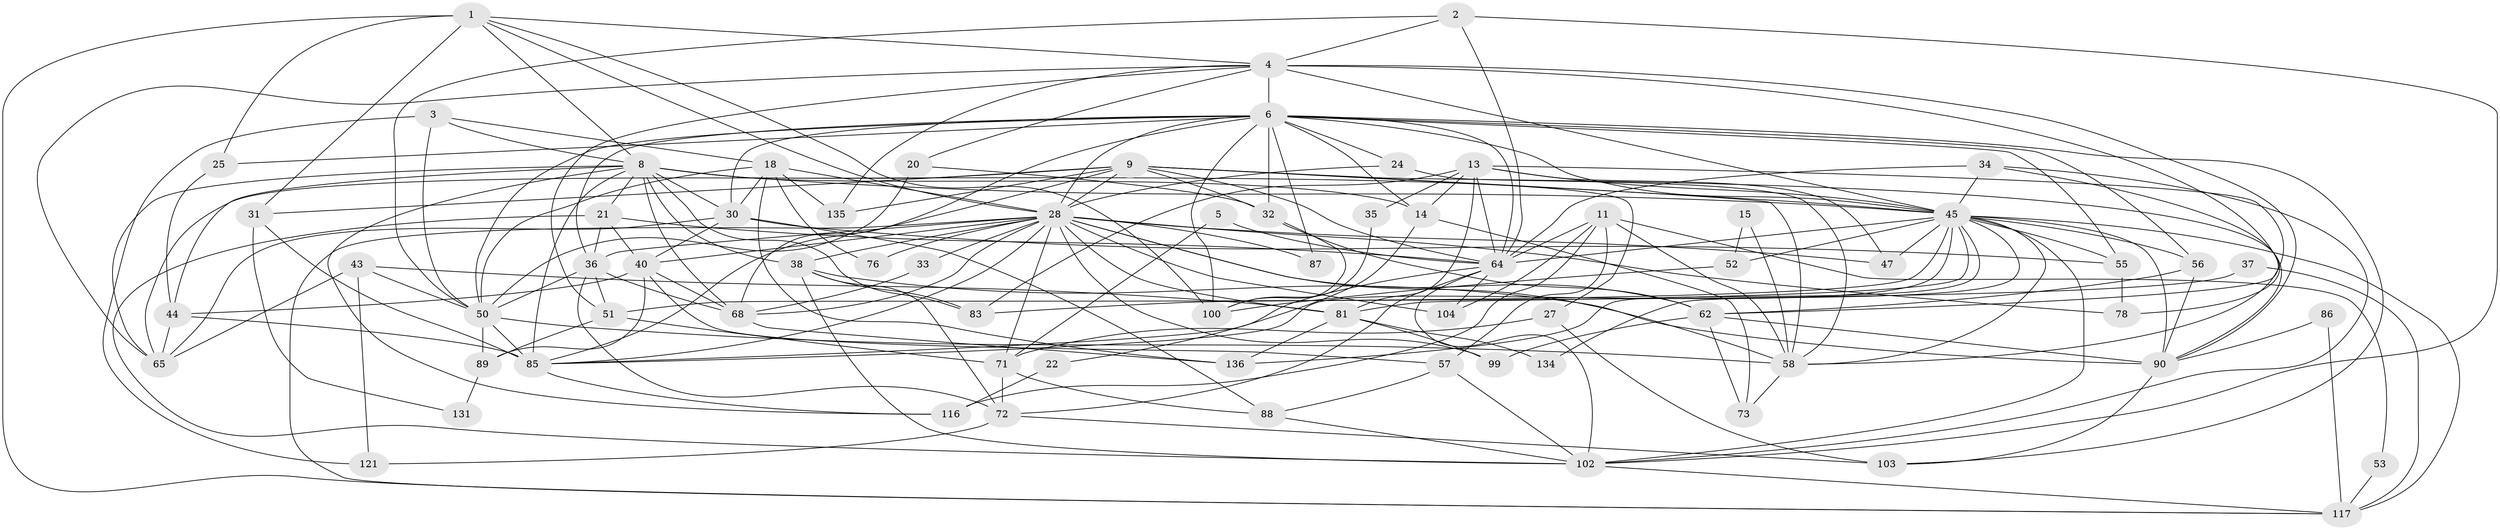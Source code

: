 // original degree distribution, {3: 0.2746478873239437, 2: 0.14788732394366197, 6: 0.14788732394366197, 5: 0.14788732394366197, 4: 0.24647887323943662, 8: 0.007042253521126761, 7: 0.02112676056338028, 9: 0.007042253521126761}
// Generated by graph-tools (version 1.1) at 2025/15/03/09/25 04:15:18]
// undirected, 71 vertices, 199 edges
graph export_dot {
graph [start="1"]
  node [color=gray90,style=filled];
  1 [super="+26+59"];
  2 [super="+42"];
  3 [super="+138"];
  4 [super="+16+46"];
  5;
  6 [super="+10+7"];
  8 [super="+115+54+19"];
  9 [super="+17+48"];
  11 [super="+12"];
  13 [super="+101+105+23"];
  14;
  15;
  18 [super="+119+96"];
  20;
  21 [super="+142"];
  22;
  24;
  25 [super="+98"];
  27;
  28 [super="+63+132+41+137+141"];
  30 [super="+107"];
  31;
  32;
  33;
  34 [super="+82"];
  35;
  36;
  37;
  38 [super="+49"];
  40 [super="+70"];
  43;
  44 [super="+66"];
  45 [super="+60+61"];
  47;
  50 [super="+69"];
  51 [super="+74"];
  52;
  53;
  55;
  56 [super="+93+94"];
  57;
  58 [super="+129"];
  62 [super="+84"];
  64 [super="+110"];
  65 [super="+128"];
  68 [super="+133"];
  71;
  72 [super="+91+130"];
  73;
  76;
  78;
  81 [super="+109"];
  83;
  85 [super="+112"];
  86;
  87;
  88;
  89;
  90 [super="+127+92"];
  99;
  100;
  102;
  103 [super="+123"];
  104;
  116;
  117 [super="+120"];
  121;
  131;
  134;
  135;
  136;
  1 -- 100;
  1 -- 28;
  1 -- 117;
  1 -- 8;
  1 -- 4;
  1 -- 25;
  1 -- 31;
  2 -- 102;
  2 -- 64;
  2 -- 4;
  2 -- 50;
  3 -- 121;
  3 -- 18;
  3 -- 50;
  3 -- 8;
  4 -- 65;
  4 -- 51;
  4 -- 20;
  4 -- 135;
  4 -- 62;
  4 -- 6;
  4 -- 90;
  4 -- 45 [weight=2];
  5 -- 71;
  5 -- 64;
  6 -- 25 [weight=2];
  6 -- 103;
  6 -- 100;
  6 -- 68;
  6 -- 36;
  6 -- 87;
  6 -- 24;
  6 -- 30;
  6 -- 56;
  6 -- 32;
  6 -- 50;
  6 -- 55;
  6 -- 28;
  6 -- 14;
  6 -- 64;
  6 -- 45;
  8 -- 83;
  8 -- 14 [weight=2];
  8 -- 30;
  8 -- 65;
  8 -- 68;
  8 -- 44;
  8 -- 45;
  8 -- 116;
  8 -- 85;
  8 -- 27;
  8 -- 21;
  8 -- 38;
  9 -- 58;
  9 -- 28;
  9 -- 31;
  9 -- 32;
  9 -- 135;
  9 -- 90;
  9 -- 45;
  9 -- 85;
  9 -- 65;
  9 -- 64;
  11 -- 53;
  11 -- 116;
  11 -- 104;
  11 -- 57;
  11 -- 58;
  11 -- 64;
  13 -- 47;
  13 -- 35;
  13 -- 83;
  13 -- 81;
  13 -- 14;
  13 -- 58;
  13 -- 45;
  13 -- 64 [weight=2];
  14 -- 22;
  14 -- 73;
  15 -- 52;
  15 -- 58;
  18 -- 76;
  18 -- 50;
  18 -- 30;
  18 -- 136;
  18 -- 135;
  18 -- 28;
  20 -- 32;
  20 -- 50;
  21 -- 36;
  21 -- 102;
  21 -- 40;
  21 -- 64;
  22 -- 116;
  24 -- 28;
  24 -- 58;
  25 -- 44;
  27 -- 71;
  27 -- 103;
  28 -- 78 [weight=2];
  28 -- 47;
  28 -- 104;
  28 -- 33;
  28 -- 117;
  28 -- 87;
  28 -- 58;
  28 -- 71;
  28 -- 76;
  28 -- 81 [weight=2];
  28 -- 36;
  28 -- 38 [weight=2];
  28 -- 68;
  28 -- 62;
  28 -- 85;
  28 -- 99;
  28 -- 40;
  30 -- 55 [weight=2];
  30 -- 88;
  30 -- 40;
  30 -- 65;
  31 -- 131;
  31 -- 85;
  32 -- 100;
  32 -- 62;
  33 -- 68;
  34 -- 64;
  34 -- 102;
  34 -- 78;
  34 -- 45;
  35 -- 100;
  36 -- 68;
  36 -- 50;
  36 -- 51;
  36 -- 72;
  37 -- 83;
  37 -- 117;
  38 -- 83;
  38 -- 102;
  38 -- 72;
  38 -- 90;
  40 -- 89;
  40 -- 68;
  40 -- 57;
  40 -- 44;
  43 -- 81;
  43 -- 121;
  43 -- 50;
  43 -- 65;
  44 -- 65;
  44 -- 85;
  45 -- 117;
  45 -- 58;
  45 -- 64 [weight=2];
  45 -- 134;
  45 -- 102;
  45 -- 136;
  45 -- 47;
  45 -- 81;
  45 -- 51;
  45 -- 52;
  45 -- 85;
  45 -- 55;
  45 -- 56;
  45 -- 90 [weight=2];
  50 -- 85;
  50 -- 89;
  50 -- 58 [weight=2];
  51 -- 71;
  51 -- 89;
  52 -- 100;
  53 -- 117;
  55 -- 78;
  56 -- 62;
  56 -- 90;
  57 -- 102;
  57 -- 88;
  58 -- 73;
  62 -- 73;
  62 -- 90;
  62 -- 99;
  64 -- 102;
  64 -- 72;
  64 -- 104;
  64 -- 85;
  68 -- 136;
  71 -- 88;
  71 -- 72;
  72 -- 121;
  72 -- 103;
  81 -- 136;
  81 -- 99;
  81 -- 134;
  85 -- 116;
  86 -- 117;
  86 -- 90;
  88 -- 102;
  89 -- 131;
  90 -- 103;
  102 -- 117;
}
